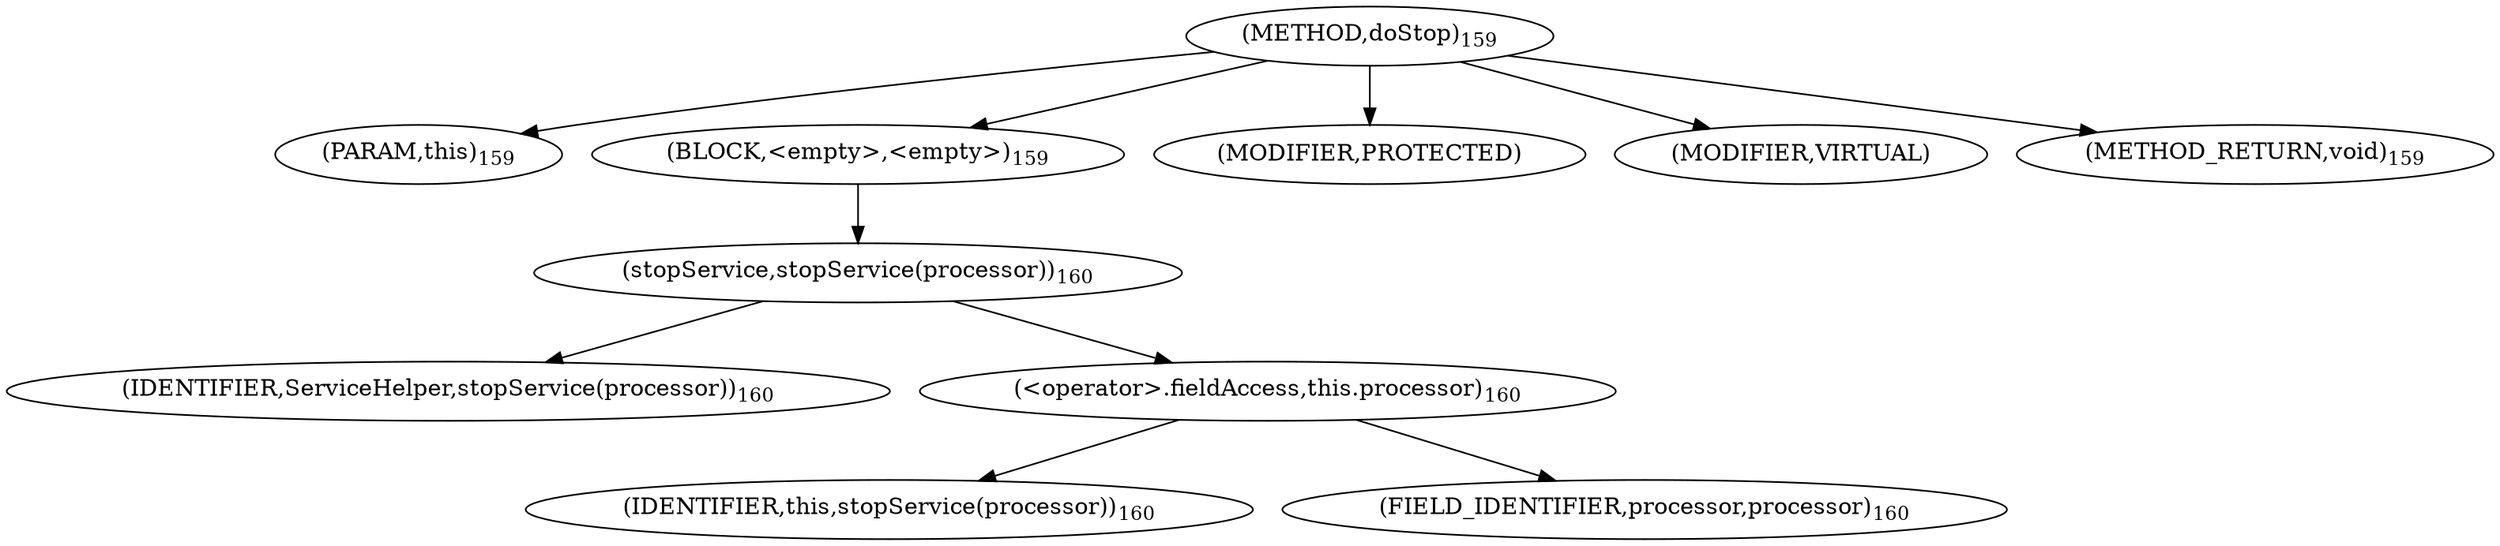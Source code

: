 digraph "doStop" {  
"404" [label = <(METHOD,doStop)<SUB>159</SUB>> ]
"405" [label = <(PARAM,this)<SUB>159</SUB>> ]
"406" [label = <(BLOCK,&lt;empty&gt;,&lt;empty&gt;)<SUB>159</SUB>> ]
"407" [label = <(stopService,stopService(processor))<SUB>160</SUB>> ]
"408" [label = <(IDENTIFIER,ServiceHelper,stopService(processor))<SUB>160</SUB>> ]
"409" [label = <(&lt;operator&gt;.fieldAccess,this.processor)<SUB>160</SUB>> ]
"410" [label = <(IDENTIFIER,this,stopService(processor))<SUB>160</SUB>> ]
"411" [label = <(FIELD_IDENTIFIER,processor,processor)<SUB>160</SUB>> ]
"412" [label = <(MODIFIER,PROTECTED)> ]
"413" [label = <(MODIFIER,VIRTUAL)> ]
"414" [label = <(METHOD_RETURN,void)<SUB>159</SUB>> ]
  "404" -> "405" 
  "404" -> "406" 
  "404" -> "412" 
  "404" -> "413" 
  "404" -> "414" 
  "406" -> "407" 
  "407" -> "408" 
  "407" -> "409" 
  "409" -> "410" 
  "409" -> "411" 
}
